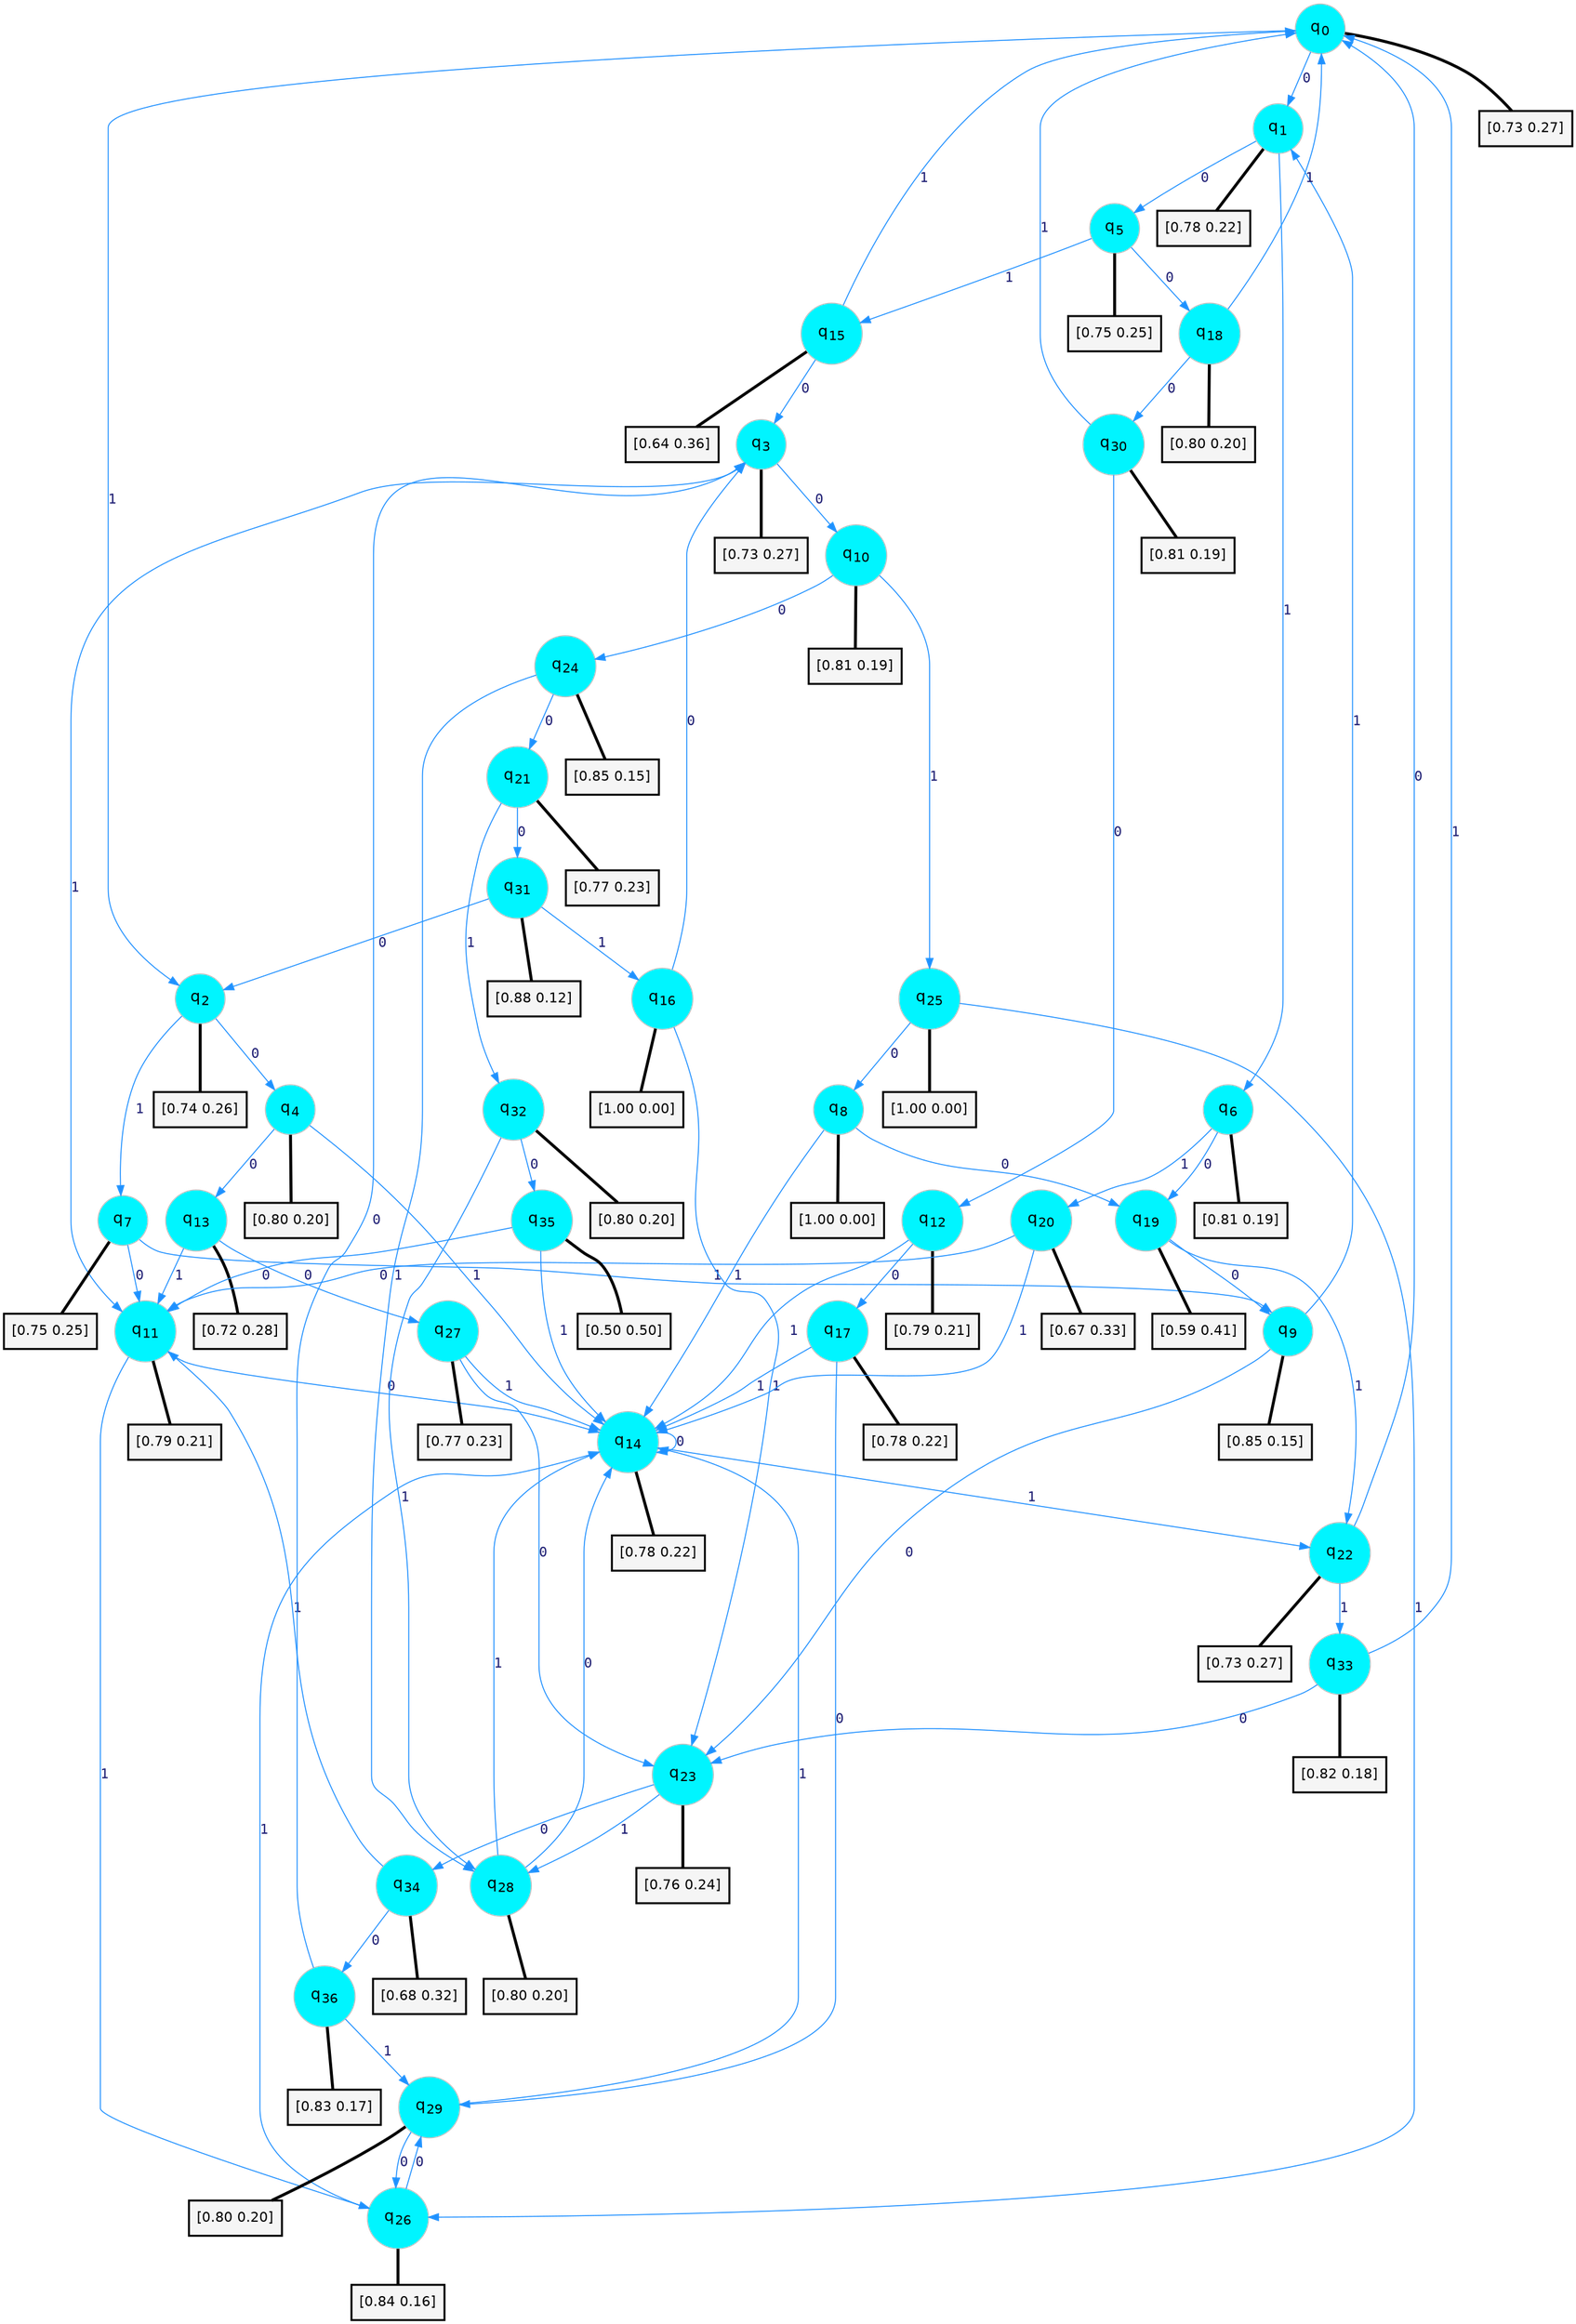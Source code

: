 digraph G {
graph [
bgcolor=transparent, dpi=300, rankdir=TD, size="40,25"];
node [
color=gray, fillcolor=turquoise1, fontcolor=black, fontname=Helvetica, fontsize=16, fontweight=bold, shape=circle, style=filled];
edge [
arrowsize=1, color=dodgerblue1, fontcolor=midnightblue, fontname=courier, fontweight=bold, penwidth=1, style=solid, weight=20];
0[label=<q<SUB>0</SUB>>];
1[label=<q<SUB>1</SUB>>];
2[label=<q<SUB>2</SUB>>];
3[label=<q<SUB>3</SUB>>];
4[label=<q<SUB>4</SUB>>];
5[label=<q<SUB>5</SUB>>];
6[label=<q<SUB>6</SUB>>];
7[label=<q<SUB>7</SUB>>];
8[label=<q<SUB>8</SUB>>];
9[label=<q<SUB>9</SUB>>];
10[label=<q<SUB>10</SUB>>];
11[label=<q<SUB>11</SUB>>];
12[label=<q<SUB>12</SUB>>];
13[label=<q<SUB>13</SUB>>];
14[label=<q<SUB>14</SUB>>];
15[label=<q<SUB>15</SUB>>];
16[label=<q<SUB>16</SUB>>];
17[label=<q<SUB>17</SUB>>];
18[label=<q<SUB>18</SUB>>];
19[label=<q<SUB>19</SUB>>];
20[label=<q<SUB>20</SUB>>];
21[label=<q<SUB>21</SUB>>];
22[label=<q<SUB>22</SUB>>];
23[label=<q<SUB>23</SUB>>];
24[label=<q<SUB>24</SUB>>];
25[label=<q<SUB>25</SUB>>];
26[label=<q<SUB>26</SUB>>];
27[label=<q<SUB>27</SUB>>];
28[label=<q<SUB>28</SUB>>];
29[label=<q<SUB>29</SUB>>];
30[label=<q<SUB>30</SUB>>];
31[label=<q<SUB>31</SUB>>];
32[label=<q<SUB>32</SUB>>];
33[label=<q<SUB>33</SUB>>];
34[label=<q<SUB>34</SUB>>];
35[label=<q<SUB>35</SUB>>];
36[label=<q<SUB>36</SUB>>];
37[label="[0.73 0.27]", shape=box,fontcolor=black, fontname=Helvetica, fontsize=14, penwidth=2, fillcolor=whitesmoke,color=black];
38[label="[0.78 0.22]", shape=box,fontcolor=black, fontname=Helvetica, fontsize=14, penwidth=2, fillcolor=whitesmoke,color=black];
39[label="[0.74 0.26]", shape=box,fontcolor=black, fontname=Helvetica, fontsize=14, penwidth=2, fillcolor=whitesmoke,color=black];
40[label="[0.73 0.27]", shape=box,fontcolor=black, fontname=Helvetica, fontsize=14, penwidth=2, fillcolor=whitesmoke,color=black];
41[label="[0.80 0.20]", shape=box,fontcolor=black, fontname=Helvetica, fontsize=14, penwidth=2, fillcolor=whitesmoke,color=black];
42[label="[0.75 0.25]", shape=box,fontcolor=black, fontname=Helvetica, fontsize=14, penwidth=2, fillcolor=whitesmoke,color=black];
43[label="[0.81 0.19]", shape=box,fontcolor=black, fontname=Helvetica, fontsize=14, penwidth=2, fillcolor=whitesmoke,color=black];
44[label="[0.75 0.25]", shape=box,fontcolor=black, fontname=Helvetica, fontsize=14, penwidth=2, fillcolor=whitesmoke,color=black];
45[label="[1.00 0.00]", shape=box,fontcolor=black, fontname=Helvetica, fontsize=14, penwidth=2, fillcolor=whitesmoke,color=black];
46[label="[0.85 0.15]", shape=box,fontcolor=black, fontname=Helvetica, fontsize=14, penwidth=2, fillcolor=whitesmoke,color=black];
47[label="[0.81 0.19]", shape=box,fontcolor=black, fontname=Helvetica, fontsize=14, penwidth=2, fillcolor=whitesmoke,color=black];
48[label="[0.79 0.21]", shape=box,fontcolor=black, fontname=Helvetica, fontsize=14, penwidth=2, fillcolor=whitesmoke,color=black];
49[label="[0.79 0.21]", shape=box,fontcolor=black, fontname=Helvetica, fontsize=14, penwidth=2, fillcolor=whitesmoke,color=black];
50[label="[0.72 0.28]", shape=box,fontcolor=black, fontname=Helvetica, fontsize=14, penwidth=2, fillcolor=whitesmoke,color=black];
51[label="[0.78 0.22]", shape=box,fontcolor=black, fontname=Helvetica, fontsize=14, penwidth=2, fillcolor=whitesmoke,color=black];
52[label="[0.64 0.36]", shape=box,fontcolor=black, fontname=Helvetica, fontsize=14, penwidth=2, fillcolor=whitesmoke,color=black];
53[label="[1.00 0.00]", shape=box,fontcolor=black, fontname=Helvetica, fontsize=14, penwidth=2, fillcolor=whitesmoke,color=black];
54[label="[0.78 0.22]", shape=box,fontcolor=black, fontname=Helvetica, fontsize=14, penwidth=2, fillcolor=whitesmoke,color=black];
55[label="[0.80 0.20]", shape=box,fontcolor=black, fontname=Helvetica, fontsize=14, penwidth=2, fillcolor=whitesmoke,color=black];
56[label="[0.59 0.41]", shape=box,fontcolor=black, fontname=Helvetica, fontsize=14, penwidth=2, fillcolor=whitesmoke,color=black];
57[label="[0.67 0.33]", shape=box,fontcolor=black, fontname=Helvetica, fontsize=14, penwidth=2, fillcolor=whitesmoke,color=black];
58[label="[0.77 0.23]", shape=box,fontcolor=black, fontname=Helvetica, fontsize=14, penwidth=2, fillcolor=whitesmoke,color=black];
59[label="[0.73 0.27]", shape=box,fontcolor=black, fontname=Helvetica, fontsize=14, penwidth=2, fillcolor=whitesmoke,color=black];
60[label="[0.76 0.24]", shape=box,fontcolor=black, fontname=Helvetica, fontsize=14, penwidth=2, fillcolor=whitesmoke,color=black];
61[label="[0.85 0.15]", shape=box,fontcolor=black, fontname=Helvetica, fontsize=14, penwidth=2, fillcolor=whitesmoke,color=black];
62[label="[1.00 0.00]", shape=box,fontcolor=black, fontname=Helvetica, fontsize=14, penwidth=2, fillcolor=whitesmoke,color=black];
63[label="[0.84 0.16]", shape=box,fontcolor=black, fontname=Helvetica, fontsize=14, penwidth=2, fillcolor=whitesmoke,color=black];
64[label="[0.77 0.23]", shape=box,fontcolor=black, fontname=Helvetica, fontsize=14, penwidth=2, fillcolor=whitesmoke,color=black];
65[label="[0.80 0.20]", shape=box,fontcolor=black, fontname=Helvetica, fontsize=14, penwidth=2, fillcolor=whitesmoke,color=black];
66[label="[0.80 0.20]", shape=box,fontcolor=black, fontname=Helvetica, fontsize=14, penwidth=2, fillcolor=whitesmoke,color=black];
67[label="[0.81 0.19]", shape=box,fontcolor=black, fontname=Helvetica, fontsize=14, penwidth=2, fillcolor=whitesmoke,color=black];
68[label="[0.88 0.12]", shape=box,fontcolor=black, fontname=Helvetica, fontsize=14, penwidth=2, fillcolor=whitesmoke,color=black];
69[label="[0.80 0.20]", shape=box,fontcolor=black, fontname=Helvetica, fontsize=14, penwidth=2, fillcolor=whitesmoke,color=black];
70[label="[0.82 0.18]", shape=box,fontcolor=black, fontname=Helvetica, fontsize=14, penwidth=2, fillcolor=whitesmoke,color=black];
71[label="[0.68 0.32]", shape=box,fontcolor=black, fontname=Helvetica, fontsize=14, penwidth=2, fillcolor=whitesmoke,color=black];
72[label="[0.50 0.50]", shape=box,fontcolor=black, fontname=Helvetica, fontsize=14, penwidth=2, fillcolor=whitesmoke,color=black];
73[label="[0.83 0.17]", shape=box,fontcolor=black, fontname=Helvetica, fontsize=14, penwidth=2, fillcolor=whitesmoke,color=black];
0->1 [label=0];
0->2 [label=1];
0->37 [arrowhead=none, penwidth=3,color=black];
1->5 [label=0];
1->6 [label=1];
1->38 [arrowhead=none, penwidth=3,color=black];
2->4 [label=0];
2->7 [label=1];
2->39 [arrowhead=none, penwidth=3,color=black];
3->10 [label=0];
3->11 [label=1];
3->40 [arrowhead=none, penwidth=3,color=black];
4->13 [label=0];
4->14 [label=1];
4->41 [arrowhead=none, penwidth=3,color=black];
5->18 [label=0];
5->15 [label=1];
5->42 [arrowhead=none, penwidth=3,color=black];
6->19 [label=0];
6->20 [label=1];
6->43 [arrowhead=none, penwidth=3,color=black];
7->11 [label=0];
7->9 [label=1];
7->44 [arrowhead=none, penwidth=3,color=black];
8->19 [label=0];
8->14 [label=1];
8->45 [arrowhead=none, penwidth=3,color=black];
9->23 [label=0];
9->1 [label=1];
9->46 [arrowhead=none, penwidth=3,color=black];
10->24 [label=0];
10->25 [label=1];
10->47 [arrowhead=none, penwidth=3,color=black];
11->14 [label=0];
11->26 [label=1];
11->48 [arrowhead=none, penwidth=3,color=black];
12->17 [label=0];
12->14 [label=1];
12->49 [arrowhead=none, penwidth=3,color=black];
13->27 [label=0];
13->11 [label=1];
13->50 [arrowhead=none, penwidth=3,color=black];
14->14 [label=0];
14->22 [label=1];
14->51 [arrowhead=none, penwidth=3,color=black];
15->3 [label=0];
15->0 [label=1];
15->52 [arrowhead=none, penwidth=3,color=black];
16->3 [label=0];
16->23 [label=1];
16->53 [arrowhead=none, penwidth=3,color=black];
17->29 [label=0];
17->14 [label=1];
17->54 [arrowhead=none, penwidth=3,color=black];
18->30 [label=0];
18->0 [label=1];
18->55 [arrowhead=none, penwidth=3,color=black];
19->9 [label=0];
19->22 [label=1];
19->56 [arrowhead=none, penwidth=3,color=black];
20->11 [label=0];
20->14 [label=1];
20->57 [arrowhead=none, penwidth=3,color=black];
21->31 [label=0];
21->32 [label=1];
21->58 [arrowhead=none, penwidth=3,color=black];
22->0 [label=0];
22->33 [label=1];
22->59 [arrowhead=none, penwidth=3,color=black];
23->34 [label=0];
23->28 [label=1];
23->60 [arrowhead=none, penwidth=3,color=black];
24->21 [label=0];
24->28 [label=1];
24->61 [arrowhead=none, penwidth=3,color=black];
25->8 [label=0];
25->26 [label=1];
25->62 [arrowhead=none, penwidth=3,color=black];
26->29 [label=0];
26->14 [label=1];
26->63 [arrowhead=none, penwidth=3,color=black];
27->23 [label=0];
27->14 [label=1];
27->64 [arrowhead=none, penwidth=3,color=black];
28->14 [label=0];
28->14 [label=1];
28->65 [arrowhead=none, penwidth=3,color=black];
29->26 [label=0];
29->14 [label=1];
29->66 [arrowhead=none, penwidth=3,color=black];
30->12 [label=0];
30->0 [label=1];
30->67 [arrowhead=none, penwidth=3,color=black];
31->2 [label=0];
31->16 [label=1];
31->68 [arrowhead=none, penwidth=3,color=black];
32->35 [label=0];
32->28 [label=1];
32->69 [arrowhead=none, penwidth=3,color=black];
33->23 [label=0];
33->0 [label=1];
33->70 [arrowhead=none, penwidth=3,color=black];
34->36 [label=0];
34->11 [label=1];
34->71 [arrowhead=none, penwidth=3,color=black];
35->11 [label=0];
35->14 [label=1];
35->72 [arrowhead=none, penwidth=3,color=black];
36->3 [label=0];
36->29 [label=1];
36->73 [arrowhead=none, penwidth=3,color=black];
}
